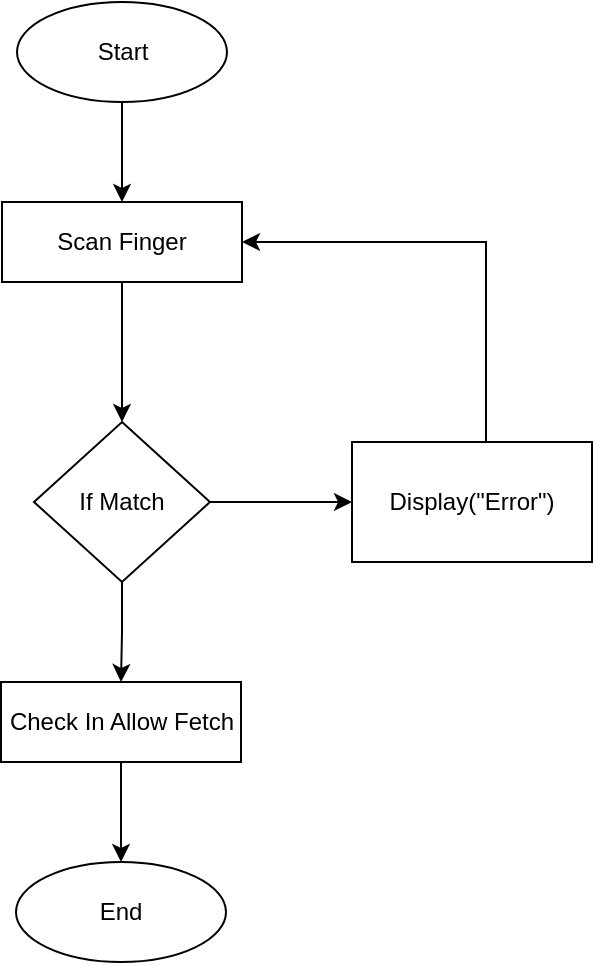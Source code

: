 <mxfile version="21.6.9" type="github">
  <diagram name="Page-1" id="n_lXfKEMTj0Z2ydD4iag">
    <mxGraphModel dx="1036" dy="544" grid="1" gridSize="10" guides="1" tooltips="1" connect="1" arrows="1" fold="1" page="1" pageScale="1" pageWidth="850" pageHeight="1100" math="0" shadow="0">
      <root>
        <mxCell id="0" />
        <mxCell id="1" parent="0" />
        <mxCell id="fkrLkcXsaTUiDmlAcx4f-1" style="edgeStyle=orthogonalEdgeStyle;rounded=0;orthogonalLoop=1;jettySize=auto;html=1;" edge="1" parent="1" source="fkrLkcXsaTUiDmlAcx4f-2" target="fkrLkcXsaTUiDmlAcx4f-8">
          <mxGeometry relative="1" as="geometry" />
        </mxCell>
        <mxCell id="fkrLkcXsaTUiDmlAcx4f-2" value="Scan Finger" style="rounded=0;whiteSpace=wrap;html=1;" vertex="1" parent="1">
          <mxGeometry x="358" y="480" width="120" height="40" as="geometry" />
        </mxCell>
        <mxCell id="fkrLkcXsaTUiDmlAcx4f-3" style="edgeStyle=orthogonalEdgeStyle;rounded=0;orthogonalLoop=1;jettySize=auto;html=1;entryX=0.5;entryY=0;entryDx=0;entryDy=0;" edge="1" parent="1" source="fkrLkcXsaTUiDmlAcx4f-4" target="fkrLkcXsaTUiDmlAcx4f-5">
          <mxGeometry relative="1" as="geometry">
            <mxPoint x="425" y="760" as="targetPoint" />
          </mxGeometry>
        </mxCell>
        <mxCell id="fkrLkcXsaTUiDmlAcx4f-4" value="Check In Allow Fetch" style="rounded=0;whiteSpace=wrap;html=1;" vertex="1" parent="1">
          <mxGeometry x="357.5" y="720" width="120" height="40" as="geometry" />
        </mxCell>
        <mxCell id="fkrLkcXsaTUiDmlAcx4f-5" value="End" style="ellipse;whiteSpace=wrap;html=1;" vertex="1" parent="1">
          <mxGeometry x="365" y="810" width="105" height="50" as="geometry" />
        </mxCell>
        <mxCell id="fkrLkcXsaTUiDmlAcx4f-6" value="" style="edgeStyle=orthogonalEdgeStyle;rounded=0;orthogonalLoop=1;jettySize=auto;html=1;" edge="1" parent="1" source="fkrLkcXsaTUiDmlAcx4f-8" target="fkrLkcXsaTUiDmlAcx4f-10">
          <mxGeometry relative="1" as="geometry" />
        </mxCell>
        <mxCell id="fkrLkcXsaTUiDmlAcx4f-7" style="edgeStyle=orthogonalEdgeStyle;rounded=0;orthogonalLoop=1;jettySize=auto;html=1;entryX=0.5;entryY=0;entryDx=0;entryDy=0;" edge="1" parent="1" source="fkrLkcXsaTUiDmlAcx4f-8" target="fkrLkcXsaTUiDmlAcx4f-4">
          <mxGeometry relative="1" as="geometry" />
        </mxCell>
        <mxCell id="fkrLkcXsaTUiDmlAcx4f-8" value="If Match" style="rhombus;whiteSpace=wrap;html=1;" vertex="1" parent="1">
          <mxGeometry x="374" y="590" width="88" height="80" as="geometry" />
        </mxCell>
        <mxCell id="fkrLkcXsaTUiDmlAcx4f-9" style="edgeStyle=orthogonalEdgeStyle;rounded=0;orthogonalLoop=1;jettySize=auto;html=1;entryX=1;entryY=0.5;entryDx=0;entryDy=0;" edge="1" parent="1" source="fkrLkcXsaTUiDmlAcx4f-10" target="fkrLkcXsaTUiDmlAcx4f-2">
          <mxGeometry relative="1" as="geometry">
            <Array as="points">
              <mxPoint x="600" y="500" />
            </Array>
          </mxGeometry>
        </mxCell>
        <mxCell id="fkrLkcXsaTUiDmlAcx4f-10" value="Display(&quot;Error&quot;)" style="whiteSpace=wrap;html=1;" vertex="1" parent="1">
          <mxGeometry x="533" y="600" width="120" height="60" as="geometry" />
        </mxCell>
        <mxCell id="fkrLkcXsaTUiDmlAcx4f-12" style="edgeStyle=orthogonalEdgeStyle;rounded=0;orthogonalLoop=1;jettySize=auto;html=1;entryX=0.5;entryY=0;entryDx=0;entryDy=0;" edge="1" parent="1" source="fkrLkcXsaTUiDmlAcx4f-11" target="fkrLkcXsaTUiDmlAcx4f-2">
          <mxGeometry relative="1" as="geometry" />
        </mxCell>
        <mxCell id="fkrLkcXsaTUiDmlAcx4f-11" value="Start" style="ellipse;whiteSpace=wrap;html=1;" vertex="1" parent="1">
          <mxGeometry x="365.5" y="380" width="105" height="50" as="geometry" />
        </mxCell>
      </root>
    </mxGraphModel>
  </diagram>
</mxfile>
